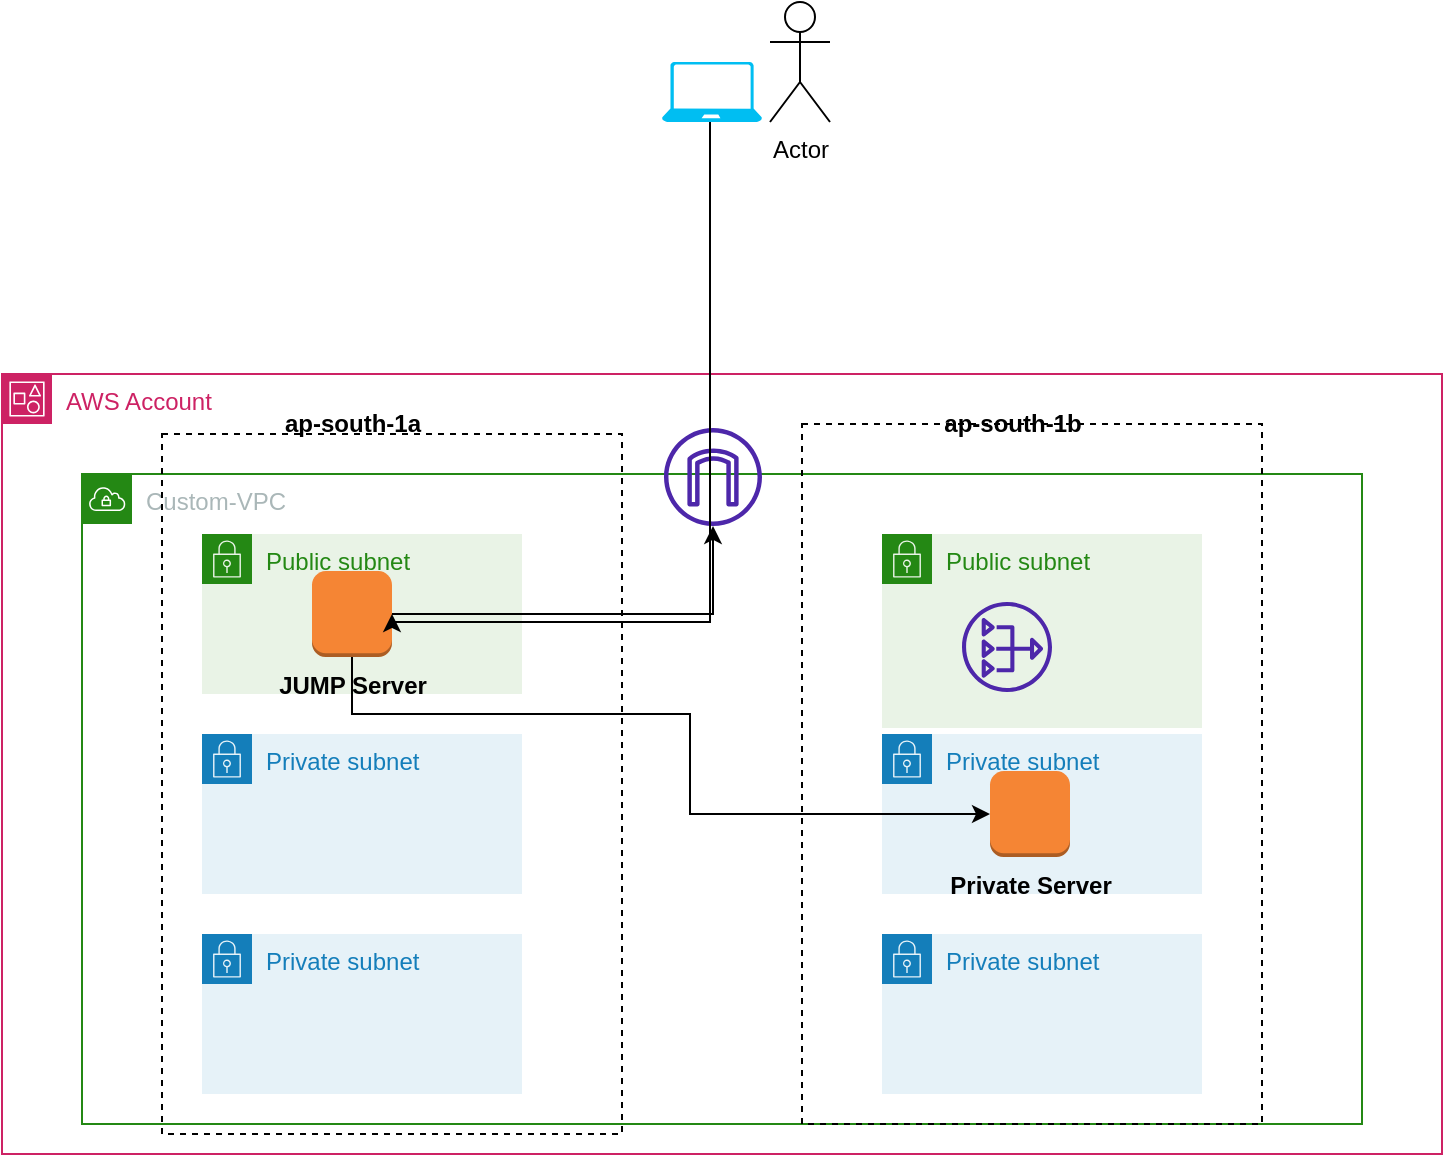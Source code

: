 <mxfile version="21.7.2" type="device">
  <diagram name="Page-1" id="LMsMllrv1b1LBs5h4BKX">
    <mxGraphModel dx="1245" dy="1665" grid="1" gridSize="10" guides="1" tooltips="1" connect="1" arrows="1" fold="1" page="1" pageScale="1" pageWidth="827" pageHeight="1169" math="0" shadow="0">
      <root>
        <mxCell id="0" />
        <mxCell id="1" parent="0" />
        <mxCell id="Shv2f3eayXWwe_B8gfej-1" value="AWS Account" style="points=[[0,0],[0.25,0],[0.5,0],[0.75,0],[1,0],[1,0.25],[1,0.5],[1,0.75],[1,1],[0.75,1],[0.5,1],[0.25,1],[0,1],[0,0.75],[0,0.5],[0,0.25]];outlineConnect=0;gradientColor=none;html=1;whiteSpace=wrap;fontSize=12;fontStyle=0;container=1;pointerEvents=0;collapsible=0;recursiveResize=0;shape=mxgraph.aws4.group;grIcon=mxgraph.aws4.group_account;strokeColor=#CD2264;fillColor=none;verticalAlign=top;align=left;spacingLeft=30;fontColor=#CD2264;dashed=0;" parent="1" vertex="1">
          <mxGeometry x="76" y="56" width="720" height="390" as="geometry" />
        </mxCell>
        <mxCell id="Shv2f3eayXWwe_B8gfej-2" value="Custom-VPC" style="points=[[0,0],[0.25,0],[0.5,0],[0.75,0],[1,0],[1,0.25],[1,0.5],[1,0.75],[1,1],[0.75,1],[0.5,1],[0.25,1],[0,1],[0,0.75],[0,0.5],[0,0.25]];outlineConnect=0;gradientColor=none;html=1;whiteSpace=wrap;fontSize=12;fontStyle=0;container=1;pointerEvents=0;collapsible=0;recursiveResize=0;shape=mxgraph.aws4.group;grIcon=mxgraph.aws4.group_vpc;strokeColor=#248814;fillColor=none;verticalAlign=top;align=left;spacingLeft=30;fontColor=#AAB7B8;dashed=0;" parent="Shv2f3eayXWwe_B8gfej-1" vertex="1">
          <mxGeometry x="40" y="50" width="640" height="325" as="geometry" />
        </mxCell>
        <mxCell id="Shv2f3eayXWwe_B8gfej-5" value="" style="rounded=0;whiteSpace=wrap;html=1;fillColor=none;dashed=1;" parent="Shv2f3eayXWwe_B8gfej-2" vertex="1">
          <mxGeometry x="40" y="-20" width="230" height="350" as="geometry" />
        </mxCell>
        <mxCell id="Shv2f3eayXWwe_B8gfej-6" value="" style="rounded=0;whiteSpace=wrap;html=1;fillColor=none;dashed=1;" parent="Shv2f3eayXWwe_B8gfej-2" vertex="1">
          <mxGeometry x="360" y="-25" width="230" height="350" as="geometry" />
        </mxCell>
        <mxCell id="Shv2f3eayXWwe_B8gfej-8" value="&lt;b&gt;ap-south-1b&lt;/b&gt;" style="text;html=1;align=center;verticalAlign=middle;resizable=0;points=[];autosize=1;strokeColor=none;fillColor=none;" parent="Shv2f3eayXWwe_B8gfej-2" vertex="1">
          <mxGeometry x="420" y="-40" width="90" height="30" as="geometry" />
        </mxCell>
        <mxCell id="Shv2f3eayXWwe_B8gfej-9" value="Public subnet" style="points=[[0,0],[0.25,0],[0.5,0],[0.75,0],[1,0],[1,0.25],[1,0.5],[1,0.75],[1,1],[0.75,1],[0.5,1],[0.25,1],[0,1],[0,0.75],[0,0.5],[0,0.25]];outlineConnect=0;gradientColor=none;html=1;whiteSpace=wrap;fontSize=12;fontStyle=0;container=1;pointerEvents=0;collapsible=0;recursiveResize=0;shape=mxgraph.aws4.group;grIcon=mxgraph.aws4.group_security_group;grStroke=0;strokeColor=#248814;fillColor=#E9F3E6;verticalAlign=top;align=left;spacingLeft=30;fontColor=#248814;dashed=0;" parent="Shv2f3eayXWwe_B8gfej-2" vertex="1">
          <mxGeometry x="60" y="30" width="160" height="80" as="geometry" />
        </mxCell>
        <mxCell id="Shv2f3eayXWwe_B8gfej-16" value="&lt;b&gt;JUMP Server&lt;/b&gt;" style="outlineConnect=0;dashed=0;verticalLabelPosition=bottom;verticalAlign=top;align=center;html=1;shape=mxgraph.aws3.instance;fillColor=#F58534;gradientColor=none;" parent="Shv2f3eayXWwe_B8gfej-9" vertex="1">
          <mxGeometry x="55" y="18.5" width="40" height="43" as="geometry" />
        </mxCell>
        <mxCell id="Shv2f3eayXWwe_B8gfej-10" value="Public subnet" style="points=[[0,0],[0.25,0],[0.5,0],[0.75,0],[1,0],[1,0.25],[1,0.5],[1,0.75],[1,1],[0.75,1],[0.5,1],[0.25,1],[0,1],[0,0.75],[0,0.5],[0,0.25]];outlineConnect=0;gradientColor=none;html=1;whiteSpace=wrap;fontSize=12;fontStyle=0;container=1;pointerEvents=0;collapsible=0;recursiveResize=0;shape=mxgraph.aws4.group;grIcon=mxgraph.aws4.group_security_group;grStroke=0;strokeColor=#248814;fillColor=#E9F3E6;verticalAlign=top;align=left;spacingLeft=30;fontColor=#248814;dashed=0;" parent="Shv2f3eayXWwe_B8gfej-2" vertex="1">
          <mxGeometry x="400" y="30" width="160" height="97" as="geometry" />
        </mxCell>
        <mxCell id="QNnHdDiDqffwLh59UQm6-1" value="" style="sketch=0;outlineConnect=0;fontColor=#232F3E;gradientColor=none;fillColor=#4D27AA;strokeColor=none;dashed=0;verticalLabelPosition=bottom;verticalAlign=top;align=center;html=1;fontSize=12;fontStyle=0;aspect=fixed;pointerEvents=1;shape=mxgraph.aws4.nat_gateway;" parent="Shv2f3eayXWwe_B8gfej-10" vertex="1">
          <mxGeometry x="40" y="34" width="45" height="45" as="geometry" />
        </mxCell>
        <mxCell id="Shv2f3eayXWwe_B8gfej-11" value="Private subnet" style="points=[[0,0],[0.25,0],[0.5,0],[0.75,0],[1,0],[1,0.25],[1,0.5],[1,0.75],[1,1],[0.75,1],[0.5,1],[0.25,1],[0,1],[0,0.75],[0,0.5],[0,0.25]];outlineConnect=0;gradientColor=none;html=1;whiteSpace=wrap;fontSize=12;fontStyle=0;container=1;pointerEvents=0;collapsible=0;recursiveResize=0;shape=mxgraph.aws4.group;grIcon=mxgraph.aws4.group_security_group;grStroke=0;strokeColor=#147EBA;fillColor=#E6F2F8;verticalAlign=top;align=left;spacingLeft=30;fontColor=#147EBA;dashed=0;" parent="Shv2f3eayXWwe_B8gfej-2" vertex="1">
          <mxGeometry x="60" y="130" width="160" height="80" as="geometry" />
        </mxCell>
        <mxCell id="Shv2f3eayXWwe_B8gfej-12" value="Private subnet" style="points=[[0,0],[0.25,0],[0.5,0],[0.75,0],[1,0],[1,0.25],[1,0.5],[1,0.75],[1,1],[0.75,1],[0.5,1],[0.25,1],[0,1],[0,0.75],[0,0.5],[0,0.25]];outlineConnect=0;gradientColor=none;html=1;whiteSpace=wrap;fontSize=12;fontStyle=0;container=1;pointerEvents=0;collapsible=0;recursiveResize=0;shape=mxgraph.aws4.group;grIcon=mxgraph.aws4.group_security_group;grStroke=0;strokeColor=#147EBA;fillColor=#E6F2F8;verticalAlign=top;align=left;spacingLeft=30;fontColor=#147EBA;dashed=0;" parent="Shv2f3eayXWwe_B8gfej-2" vertex="1">
          <mxGeometry x="60" y="230" width="160" height="80" as="geometry" />
        </mxCell>
        <mxCell id="Shv2f3eayXWwe_B8gfej-13" value="Private subnet" style="points=[[0,0],[0.25,0],[0.5,0],[0.75,0],[1,0],[1,0.25],[1,0.5],[1,0.75],[1,1],[0.75,1],[0.5,1],[0.25,1],[0,1],[0,0.75],[0,0.5],[0,0.25]];outlineConnect=0;gradientColor=none;html=1;whiteSpace=wrap;fontSize=12;fontStyle=0;container=1;pointerEvents=0;collapsible=0;recursiveResize=0;shape=mxgraph.aws4.group;grIcon=mxgraph.aws4.group_security_group;grStroke=0;strokeColor=#147EBA;fillColor=#E6F2F8;verticalAlign=top;align=left;spacingLeft=30;fontColor=#147EBA;dashed=0;" parent="Shv2f3eayXWwe_B8gfej-2" vertex="1">
          <mxGeometry x="400" y="130" width="160" height="80" as="geometry" />
        </mxCell>
        <mxCell id="Shv2f3eayXWwe_B8gfej-18" value="&lt;b&gt;Private Server&lt;/b&gt;" style="outlineConnect=0;dashed=0;verticalLabelPosition=bottom;verticalAlign=top;align=center;html=1;shape=mxgraph.aws3.instance;fillColor=#F58534;gradientColor=none;" parent="Shv2f3eayXWwe_B8gfej-13" vertex="1">
          <mxGeometry x="54" y="18.5" width="40" height="43" as="geometry" />
        </mxCell>
        <mxCell id="Shv2f3eayXWwe_B8gfej-14" value="Private subnet" style="points=[[0,0],[0.25,0],[0.5,0],[0.75,0],[1,0],[1,0.25],[1,0.5],[1,0.75],[1,1],[0.75,1],[0.5,1],[0.25,1],[0,1],[0,0.75],[0,0.5],[0,0.25]];outlineConnect=0;gradientColor=none;html=1;whiteSpace=wrap;fontSize=12;fontStyle=0;container=1;pointerEvents=0;collapsible=0;recursiveResize=0;shape=mxgraph.aws4.group;grIcon=mxgraph.aws4.group_security_group;grStroke=0;strokeColor=#147EBA;fillColor=#E6F2F8;verticalAlign=top;align=left;spacingLeft=30;fontColor=#147EBA;dashed=0;" parent="Shv2f3eayXWwe_B8gfej-2" vertex="1">
          <mxGeometry x="400" y="230" width="160" height="80" as="geometry" />
        </mxCell>
        <mxCell id="Shv2f3eayXWwe_B8gfej-19" style="edgeStyle=orthogonalEdgeStyle;rounded=0;orthogonalLoop=1;jettySize=auto;html=1;" parent="Shv2f3eayXWwe_B8gfej-2" source="Shv2f3eayXWwe_B8gfej-16" target="Shv2f3eayXWwe_B8gfej-18" edge="1">
          <mxGeometry relative="1" as="geometry">
            <Array as="points">
              <mxPoint x="135" y="120" />
              <mxPoint x="304" y="120" />
              <mxPoint x="304" y="170" />
            </Array>
          </mxGeometry>
        </mxCell>
        <mxCell id="Shv2f3eayXWwe_B8gfej-7" value="&lt;b&gt;ap-south-1a&lt;/b&gt;" style="text;html=1;align=center;verticalAlign=middle;resizable=0;points=[];autosize=1;strokeColor=none;fillColor=none;" parent="Shv2f3eayXWwe_B8gfej-1" vertex="1">
          <mxGeometry x="130" y="10" width="90" height="30" as="geometry" />
        </mxCell>
        <mxCell id="Shv2f3eayXWwe_B8gfej-15" value="" style="sketch=0;outlineConnect=0;fontColor=#232F3E;gradientColor=none;fillColor=#4D27AA;strokeColor=none;dashed=0;verticalLabelPosition=bottom;verticalAlign=top;align=center;html=1;fontSize=12;fontStyle=0;aspect=fixed;pointerEvents=1;shape=mxgraph.aws4.internet_gateway;" parent="Shv2f3eayXWwe_B8gfej-1" vertex="1">
          <mxGeometry x="331" y="27" width="49" height="49" as="geometry" />
        </mxCell>
        <mxCell id="Shv2f3eayXWwe_B8gfej-20" style="edgeStyle=orthogonalEdgeStyle;rounded=0;orthogonalLoop=1;jettySize=auto;html=1;" parent="Shv2f3eayXWwe_B8gfej-1" source="Shv2f3eayXWwe_B8gfej-16" target="Shv2f3eayXWwe_B8gfej-15" edge="1">
          <mxGeometry relative="1" as="geometry" />
        </mxCell>
        <mxCell id="Shv2f3eayXWwe_B8gfej-21" value="Actor" style="shape=umlActor;verticalLabelPosition=bottom;verticalAlign=top;html=1;outlineConnect=0;" parent="1" vertex="1">
          <mxGeometry x="460" y="-130" width="30" height="60" as="geometry" />
        </mxCell>
        <mxCell id="Shv2f3eayXWwe_B8gfej-23" style="edgeStyle=orthogonalEdgeStyle;rounded=0;orthogonalLoop=1;jettySize=auto;html=1;entryX=1;entryY=0.5;entryDx=0;entryDy=0;entryPerimeter=0;" parent="1" source="Shv2f3eayXWwe_B8gfej-22" target="Shv2f3eayXWwe_B8gfej-16" edge="1">
          <mxGeometry relative="1" as="geometry">
            <Array as="points">
              <mxPoint x="430" y="180" />
            </Array>
          </mxGeometry>
        </mxCell>
        <mxCell id="Shv2f3eayXWwe_B8gfej-22" value="" style="verticalLabelPosition=bottom;html=1;verticalAlign=top;align=center;strokeColor=none;fillColor=#00BEF2;shape=mxgraph.azure.laptop;pointerEvents=1;" parent="1" vertex="1">
          <mxGeometry x="406" y="-100" width="50" height="30" as="geometry" />
        </mxCell>
      </root>
    </mxGraphModel>
  </diagram>
</mxfile>
